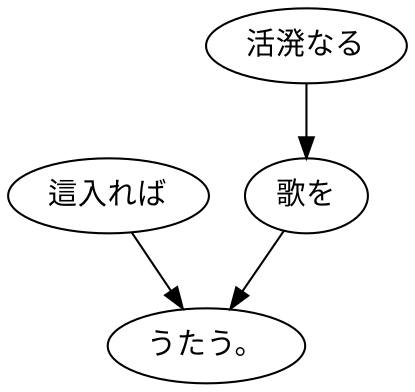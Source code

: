 digraph graph4730 {
	node0 [label="這入れば"];
	node1 [label="活溌なる"];
	node2 [label="歌を"];
	node3 [label="うたう。"];
	node0 -> node3;
	node1 -> node2;
	node2 -> node3;
}
